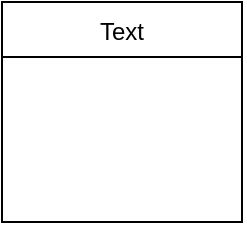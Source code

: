 <mxfile version="12.2.4" pages="1"><diagram id="1SuIEZF2QCnWeueF3Zz_" name="Page-1"><mxGraphModel dx="762" dy="775" grid="1" gridSize="10" guides="1" tooltips="1" connect="1" arrows="1" fold="1" page="1" pageScale="1" pageWidth="827" pageHeight="1169" math="0" shadow="0"><root><mxCell id="0"/><mxCell id="1" parent="0"/><mxCell id="2" value="" style="rounded=0;whiteSpace=wrap;html=1;" parent="1" vertex="1"><mxGeometry x="30" y="120" width="120" height="110" as="geometry"/></mxCell><mxCell id="5" value="" style="endArrow=none;html=1;entryX=1;entryY=0.25;entryDx=0;entryDy=0;exitX=0;exitY=0.25;exitDx=0;exitDy=0;" parent="1" source="2" target="2" edge="1"><mxGeometry width="50" height="50" relative="1" as="geometry"><mxPoint x="20" y="150" as="sourcePoint"/><mxPoint x="70" y="100" as="targetPoint"/><Array as="points"/></mxGeometry></mxCell><mxCell id="6" value="Text" style="text;html=1;strokeColor=none;fillColor=none;align=center;verticalAlign=middle;whiteSpace=wrap;rounded=0;" parent="1" vertex="1"><mxGeometry x="30" y="120" width="120" height="30" as="geometry"/></mxCell></root></mxGraphModel></diagram></mxfile>